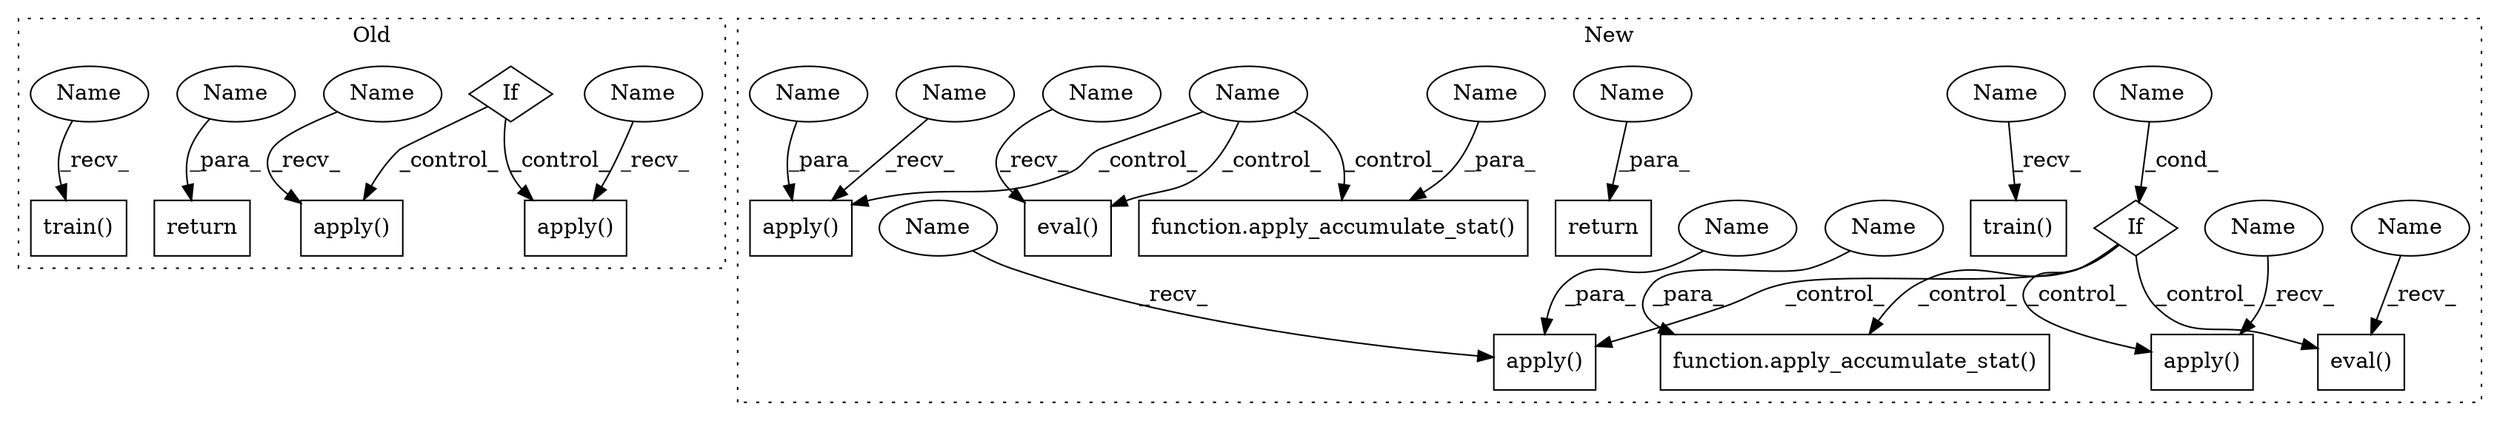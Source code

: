 digraph G {
subgraph cluster0 {
1 [label="apply()" a="75" s="8657,8697" l="14,1" shape="box"];
4 [label="If" a="96" s="8524" l="3" shape="diamond"];
5 [label="train()" a="75" s="8480" l="15" shape="box"];
10 [label="apply()" a="75" s="8776,8816" l="14,1" shape="box"];
17 [label="return" a="93" s="8822" l="7" shape="box"];
29 [label="Name" a="87" s="8657" l="7" shape="ellipse"];
30 [label="Name" a="87" s="8829" l="7" shape="ellipse"];
31 [label="Name" a="87" s="8776" l="7" shape="ellipse"];
32 [label="Name" a="87" s="8480" l="7" shape="ellipse"];
label = "Old";
style="dotted";
}
subgraph cluster1 {
2 [label="eval()" a="75" s="9629" l="15" shape="box"];
3 [label="If" a="96" s="9402" l="3" shape="diamond"];
6 [label="function.apply_accumulate_stat()" a="75" s="9442,9534" l="22,1" shape="box"];
7 [label="apply()" a="75" s="9706,9747" l="15,1" shape="box"];
8 [label="apply()" a="75" s="9282,9318" l="10,1" shape="box"];
9 [label="return" a="93" s="9803" l="7" shape="box"];
11 [label="Name" a="87" s="9405" l="19" shape="ellipse"];
12 [label="apply()" a="75" s="9661,9688" l="15,1" shape="box"];
13 [label="Name" a="87" s="9148" l="19" shape="ellipse"];
14 [label="eval()" a="75" s="9346" l="10" shape="box"];
15 [label="train()" a="75" s="9063" l="16" shape="box"];
16 [label="function.apply_accumulate_stat()" a="75" s="9181,9268" l="22,1" shape="box"];
18 [label="Name" a="87" s="9629" l="8" shape="ellipse"];
19 [label="Name" a="87" s="9661" l="8" shape="ellipse"];
20 [label="Name" a="87" s="9063" l="8" shape="ellipse"];
21 [label="Name" a="87" s="9464" l="8" shape="ellipse"];
22 [label="Name" a="87" s="9706" l="8" shape="ellipse"];
23 [label="Name" a="87" s="9810" l="3" shape="ellipse"];
24 [label="Name" a="87" s="9203" l="3" shape="ellipse"];
25 [label="Name" a="87" s="9346" l="3" shape="ellipse"];
26 [label="Name" a="87" s="9282" l="3" shape="ellipse"];
27 [label="Name" a="87" s="9721" l="26" shape="ellipse"];
28 [label="Name" a="87" s="9292" l="26" shape="ellipse"];
label = "New";
style="dotted";
}
3 -> 2 [label="_control_"];
3 -> 12 [label="_control_"];
3 -> 6 [label="_control_"];
3 -> 7 [label="_control_"];
4 -> 1 [label="_control_"];
4 -> 10 [label="_control_"];
11 -> 3 [label="_cond_"];
13 -> 14 [label="_control_"];
13 -> 8 [label="_control_"];
13 -> 16 [label="_control_"];
18 -> 2 [label="_recv_"];
19 -> 12 [label="_recv_"];
20 -> 15 [label="_recv_"];
21 -> 6 [label="_para_"];
22 -> 7 [label="_recv_"];
23 -> 9 [label="_para_"];
24 -> 16 [label="_para_"];
25 -> 14 [label="_recv_"];
26 -> 8 [label="_recv_"];
27 -> 7 [label="_para_"];
28 -> 8 [label="_para_"];
29 -> 1 [label="_recv_"];
30 -> 17 [label="_para_"];
31 -> 10 [label="_recv_"];
32 -> 5 [label="_recv_"];
}
